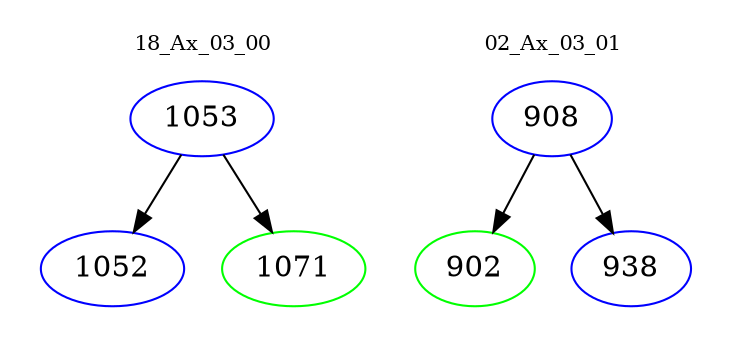 digraph{
subgraph cluster_0 {
color = white
label = "18_Ax_03_00";
fontsize=10;
T0_1053 [label="1053", color="blue"]
T0_1053 -> T0_1052 [color="black"]
T0_1052 [label="1052", color="blue"]
T0_1053 -> T0_1071 [color="black"]
T0_1071 [label="1071", color="green"]
}
subgraph cluster_1 {
color = white
label = "02_Ax_03_01";
fontsize=10;
T1_908 [label="908", color="blue"]
T1_908 -> T1_902 [color="black"]
T1_902 [label="902", color="green"]
T1_908 -> T1_938 [color="black"]
T1_938 [label="938", color="blue"]
}
}
